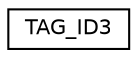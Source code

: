 digraph "Graphical Class Hierarchy"
{
 // LATEX_PDF_SIZE
  edge [fontname="Helvetica",fontsize="10",labelfontname="Helvetica",labelfontsize="10"];
  node [fontname="Helvetica",fontsize="10",shape=record];
  rankdir="LR";
  Node0 [label="TAG_ID3",height=0.2,width=0.4,color="black", fillcolor="white", style="filled",URL="$struct_t_a_g___i_d3.html",tooltip=" "];
}
